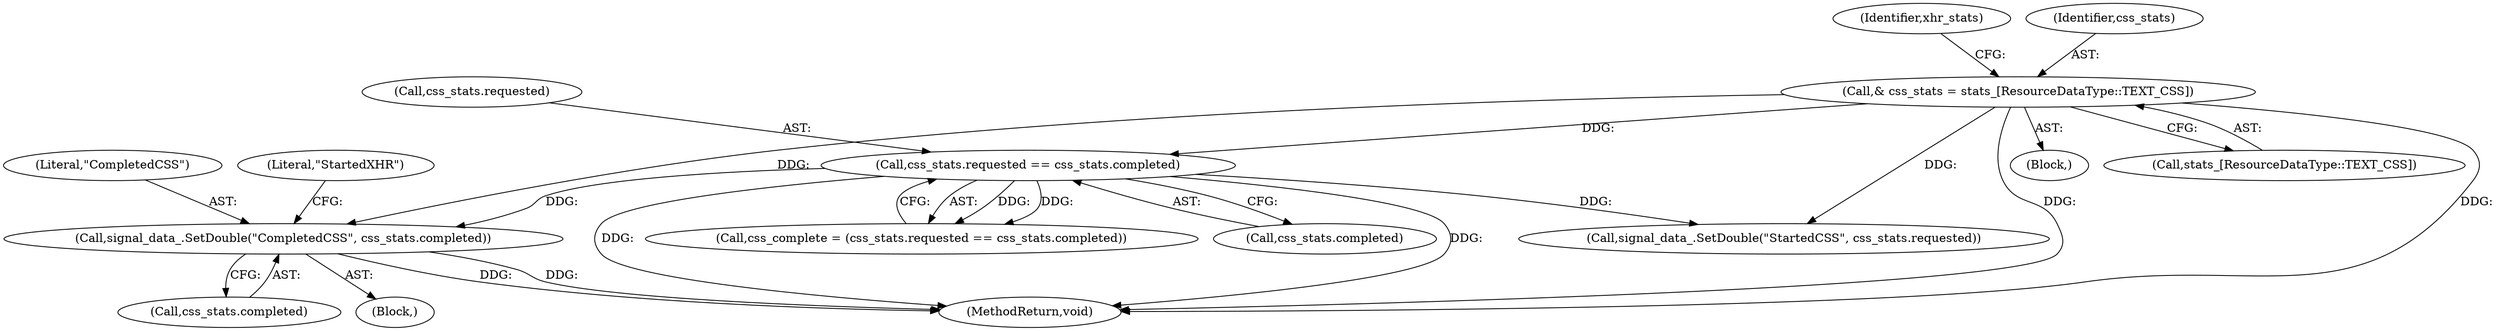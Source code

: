 digraph "0_Chrome_35eb28748d45b87695a69eceffaff73a0be476af_1@API" {
"1000241" [label="(Call,signal_data_.SetDouble(\"CompletedCSS\", css_stats.completed))"];
"1000178" [label="(Call,& css_stats = stats_[ResourceDataType::TEXT_CSS])"];
"1000202" [label="(Call,css_stats.requested == css_stats.completed)"];
"1000242" [label="(Literal,\"CompletedCSS\")"];
"1000356" [label="(MethodReturn,void)"];
"1000236" [label="(Call,signal_data_.SetDouble(\"StartedCSS\", css_stats.requested))"];
"1000200" [label="(Call,css_complete = (css_stats.requested == css_stats.completed))"];
"1000185" [label="(Identifier,xhr_stats)"];
"1000179" [label="(Identifier,css_stats)"];
"1000101" [label="(Block,)"];
"1000206" [label="(Call,css_stats.completed)"];
"1000203" [label="(Call,css_stats.requested)"];
"1000243" [label="(Call,css_stats.completed)"];
"1000178" [label="(Call,& css_stats = stats_[ResourceDataType::TEXT_CSS])"];
"1000180" [label="(Call,stats_[ResourceDataType::TEXT_CSS])"];
"1000241" [label="(Call,signal_data_.SetDouble(\"CompletedCSS\", css_stats.completed))"];
"1000225" [label="(Block,)"];
"1000202" [label="(Call,css_stats.requested == css_stats.completed)"];
"1000247" [label="(Literal,\"StartedXHR\")"];
"1000241" -> "1000225"  [label="AST: "];
"1000241" -> "1000243"  [label="CFG: "];
"1000242" -> "1000241"  [label="AST: "];
"1000243" -> "1000241"  [label="AST: "];
"1000247" -> "1000241"  [label="CFG: "];
"1000241" -> "1000356"  [label="DDG: "];
"1000241" -> "1000356"  [label="DDG: "];
"1000178" -> "1000241"  [label="DDG: "];
"1000202" -> "1000241"  [label="DDG: "];
"1000178" -> "1000101"  [label="AST: "];
"1000178" -> "1000180"  [label="CFG: "];
"1000179" -> "1000178"  [label="AST: "];
"1000180" -> "1000178"  [label="AST: "];
"1000185" -> "1000178"  [label="CFG: "];
"1000178" -> "1000356"  [label="DDG: "];
"1000178" -> "1000356"  [label="DDG: "];
"1000178" -> "1000202"  [label="DDG: "];
"1000178" -> "1000236"  [label="DDG: "];
"1000202" -> "1000200"  [label="AST: "];
"1000202" -> "1000206"  [label="CFG: "];
"1000203" -> "1000202"  [label="AST: "];
"1000206" -> "1000202"  [label="AST: "];
"1000200" -> "1000202"  [label="CFG: "];
"1000202" -> "1000356"  [label="DDG: "];
"1000202" -> "1000356"  [label="DDG: "];
"1000202" -> "1000200"  [label="DDG: "];
"1000202" -> "1000200"  [label="DDG: "];
"1000202" -> "1000236"  [label="DDG: "];
}
